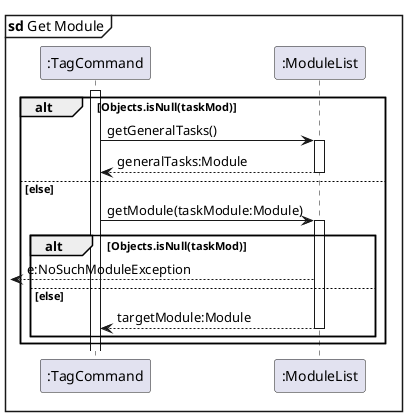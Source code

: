 @startuml
'https://plantuml.com/sequence-diagram

skinparam shadowing false
participant ":TagCommand" as TagCommand
participant ":ModuleList" as ModuleList

mainframe **sd** Get Module

activate TagCommand

alt Objects.isNull(taskMod)
    TagCommand -> ModuleList: getGeneralTasks()
    activate ModuleList
    return generalTasks:Module

else else
    TagCommand -> ModuleList: getModule(taskModule:Module)
    activate ModuleList

    alt Objects.isNull(taskMod)
        [<-- ModuleList: e:NoSuchModuleException

    else else
    return targetModule:Module

    end
end
@enduml